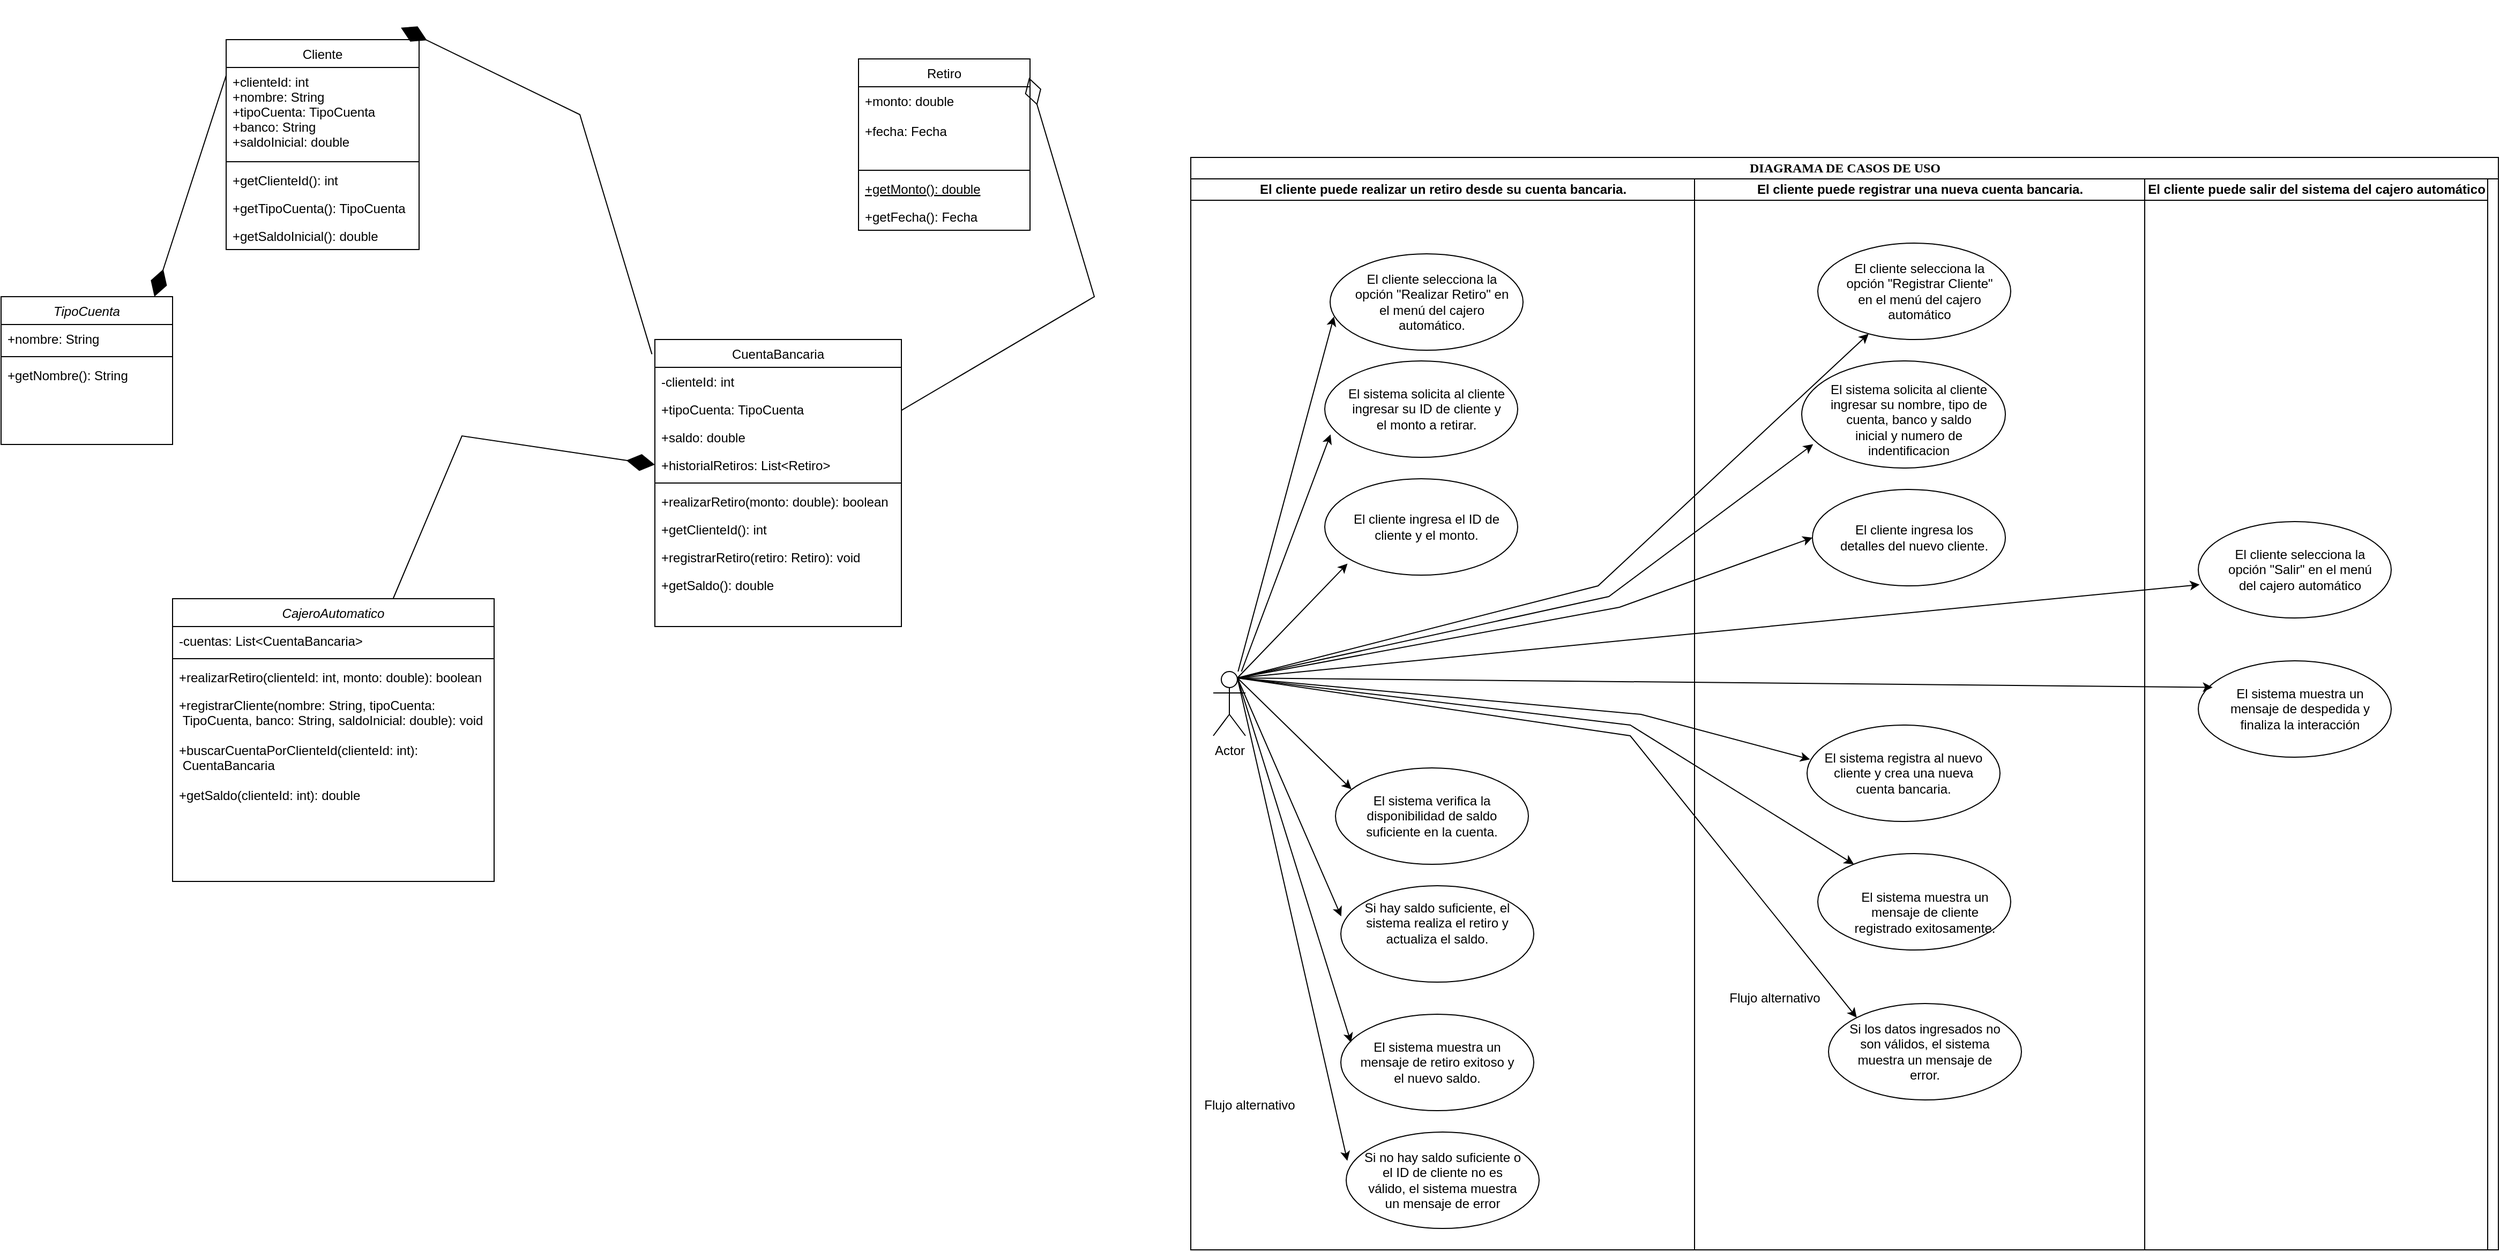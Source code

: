 <mxfile version="21.6.8" type="google">
  <diagram id="C5RBs43oDa-KdzZeNtuy" name="Page-1">
    <mxGraphModel grid="1" page="1" gridSize="10" guides="1" tooltips="1" connect="1" arrows="1" fold="1" pageScale="1" pageWidth="827" pageHeight="1169" math="0" shadow="0">
      <root>
        <mxCell id="WIyWlLk6GJQsqaUBKTNV-0" />
        <mxCell id="WIyWlLk6GJQsqaUBKTNV-1" parent="WIyWlLk6GJQsqaUBKTNV-0" />
        <mxCell id="zkfFHV4jXpPFQw0GAbJ--0" value="CajeroAutomatico " style="swimlane;fontStyle=2;align=center;verticalAlign=top;childLayout=stackLayout;horizontal=1;startSize=26;horizontalStack=0;resizeParent=1;resizeLast=0;collapsible=1;marginBottom=0;rounded=0;shadow=0;strokeWidth=1;" vertex="1" parent="WIyWlLk6GJQsqaUBKTNV-1">
          <mxGeometry x="230" y="452" width="300" height="264" as="geometry">
            <mxRectangle x="230" y="140" width="160" height="26" as="alternateBounds" />
          </mxGeometry>
        </mxCell>
        <mxCell id="zkfFHV4jXpPFQw0GAbJ--2" value="-cuentas: List&lt;CuentaBancaria&gt;" style="text;align=left;verticalAlign=top;spacingLeft=4;spacingRight=4;overflow=hidden;rotatable=0;points=[[0,0.5],[1,0.5]];portConstraint=eastwest;rounded=0;shadow=0;html=0;" vertex="1" parent="zkfFHV4jXpPFQw0GAbJ--0">
          <mxGeometry y="26" width="300" height="26" as="geometry" />
        </mxCell>
        <mxCell id="zkfFHV4jXpPFQw0GAbJ--4" value="" style="line;html=1;strokeWidth=1;align=left;verticalAlign=middle;spacingTop=-1;spacingLeft=3;spacingRight=3;rotatable=0;labelPosition=right;points=[];portConstraint=eastwest;" vertex="1" parent="zkfFHV4jXpPFQw0GAbJ--0">
          <mxGeometry y="52" width="300" height="8" as="geometry" />
        </mxCell>
        <mxCell id="zkfFHV4jXpPFQw0GAbJ--5" value="+realizarRetiro(clienteId: int, monto: double): boolean" style="text;align=left;verticalAlign=top;spacingLeft=4;spacingRight=4;overflow=hidden;rotatable=0;points=[[0,0.5],[1,0.5]];portConstraint=eastwest;" vertex="1" parent="zkfFHV4jXpPFQw0GAbJ--0">
          <mxGeometry y="60" width="300" height="26" as="geometry" />
        </mxCell>
        <mxCell id="JEz8RJatp6eYHN0SKF-N-21" value="+registrarCliente(nombre: String, tipoCuenta:&#xa; TipoCuenta, banco: String, saldoInicial: double): void" style="text;align=left;verticalAlign=top;spacingLeft=4;spacingRight=4;overflow=hidden;rotatable=0;points=[[0,0.5],[1,0.5]];portConstraint=eastwest;" vertex="1" parent="zkfFHV4jXpPFQw0GAbJ--0">
          <mxGeometry y="86" width="300" height="42" as="geometry" />
        </mxCell>
        <mxCell id="JEz8RJatp6eYHN0SKF-N-23" value="+buscarCuentaPorClienteId(clienteId: int):&#xa; CuentaBancaria" style="text;align=left;verticalAlign=top;spacingLeft=4;spacingRight=4;overflow=hidden;rotatable=0;points=[[0,0.5],[1,0.5]];portConstraint=eastwest;" vertex="1" parent="zkfFHV4jXpPFQw0GAbJ--0">
          <mxGeometry y="128" width="300" height="42" as="geometry" />
        </mxCell>
        <mxCell id="JEz8RJatp6eYHN0SKF-N-24" value="+getSaldo(clienteId: int): double" style="text;align=left;verticalAlign=top;spacingLeft=4;spacingRight=4;overflow=hidden;rotatable=0;points=[[0,0.5],[1,0.5]];portConstraint=eastwest;" vertex="1" parent="zkfFHV4jXpPFQw0GAbJ--0">
          <mxGeometry y="170" width="300" height="42" as="geometry" />
        </mxCell>
        <mxCell id="zkfFHV4jXpPFQw0GAbJ--6" value="Retiro" style="swimlane;fontStyle=0;align=center;verticalAlign=top;childLayout=stackLayout;horizontal=1;startSize=26;horizontalStack=0;resizeParent=1;resizeLast=0;collapsible=1;marginBottom=0;rounded=0;shadow=0;strokeWidth=1;" vertex="1" parent="WIyWlLk6GJQsqaUBKTNV-1">
          <mxGeometry x="870" y="-52" width="160" height="160" as="geometry">
            <mxRectangle x="130" y="380" width="160" height="26" as="alternateBounds" />
          </mxGeometry>
        </mxCell>
        <mxCell id="zkfFHV4jXpPFQw0GAbJ--7" value="+monto: double&#xa;&#xa;+fecha: Fecha" style="text;align=left;verticalAlign=top;spacingLeft=4;spacingRight=4;overflow=hidden;rotatable=0;points=[[0,0.5],[1,0.5]];portConstraint=eastwest;" vertex="1" parent="zkfFHV4jXpPFQw0GAbJ--6">
          <mxGeometry y="26" width="160" height="74" as="geometry" />
        </mxCell>
        <mxCell id="zkfFHV4jXpPFQw0GAbJ--9" value="" style="line;html=1;strokeWidth=1;align=left;verticalAlign=middle;spacingTop=-1;spacingLeft=3;spacingRight=3;rotatable=0;labelPosition=right;points=[];portConstraint=eastwest;" vertex="1" parent="zkfFHV4jXpPFQw0GAbJ--6">
          <mxGeometry y="100" width="160" height="8" as="geometry" />
        </mxCell>
        <mxCell id="zkfFHV4jXpPFQw0GAbJ--10" value="+getMonto(): double" style="text;align=left;verticalAlign=top;spacingLeft=4;spacingRight=4;overflow=hidden;rotatable=0;points=[[0,0.5],[1,0.5]];portConstraint=eastwest;fontStyle=4" vertex="1" parent="zkfFHV4jXpPFQw0GAbJ--6">
          <mxGeometry y="108" width="160" height="26" as="geometry" />
        </mxCell>
        <mxCell id="zkfFHV4jXpPFQw0GAbJ--11" value="+getFecha(): Fecha" style="text;align=left;verticalAlign=top;spacingLeft=4;spacingRight=4;overflow=hidden;rotatable=0;points=[[0,0.5],[1,0.5]];portConstraint=eastwest;" vertex="1" parent="zkfFHV4jXpPFQw0GAbJ--6">
          <mxGeometry y="134" width="160" height="26" as="geometry" />
        </mxCell>
        <mxCell id="zkfFHV4jXpPFQw0GAbJ--13" value="Cliente " style="swimlane;fontStyle=0;align=center;verticalAlign=top;childLayout=stackLayout;horizontal=1;startSize=26;horizontalStack=0;resizeParent=1;resizeLast=0;collapsible=1;marginBottom=0;rounded=0;shadow=0;strokeWidth=1;" vertex="1" parent="WIyWlLk6GJQsqaUBKTNV-1">
          <mxGeometry x="280" y="-70" width="180" height="196" as="geometry">
            <mxRectangle x="340" y="380" width="170" height="26" as="alternateBounds" />
          </mxGeometry>
        </mxCell>
        <mxCell id="zkfFHV4jXpPFQw0GAbJ--14" value="+clienteId: int&#xa;+nombre: String&#xa;+tipoCuenta: TipoCuenta&#xa;+banco: String&#xa;+saldoInicial: double" style="text;align=left;verticalAlign=top;spacingLeft=4;spacingRight=4;overflow=hidden;rotatable=0;points=[[0,0.5],[1,0.5]];portConstraint=eastwest;" vertex="1" parent="zkfFHV4jXpPFQw0GAbJ--13">
          <mxGeometry y="26" width="180" height="84" as="geometry" />
        </mxCell>
        <mxCell id="zkfFHV4jXpPFQw0GAbJ--15" value="" style="line;html=1;strokeWidth=1;align=left;verticalAlign=middle;spacingTop=-1;spacingLeft=3;spacingRight=3;rotatable=0;labelPosition=right;points=[];portConstraint=eastwest;" vertex="1" parent="zkfFHV4jXpPFQw0GAbJ--13">
          <mxGeometry y="110" width="180" height="8" as="geometry" />
        </mxCell>
        <mxCell id="JEz8RJatp6eYHN0SKF-N-15" value="+getClienteId(): int" style="text;align=left;verticalAlign=top;spacingLeft=4;spacingRight=4;overflow=hidden;rotatable=0;points=[[0,0.5],[1,0.5]];portConstraint=eastwest;" vertex="1" parent="zkfFHV4jXpPFQw0GAbJ--13">
          <mxGeometry y="118" width="180" height="26" as="geometry" />
        </mxCell>
        <mxCell id="JEz8RJatp6eYHN0SKF-N-16" value="+getTipoCuenta(): TipoCuenta" style="text;align=left;verticalAlign=top;spacingLeft=4;spacingRight=4;overflow=hidden;rotatable=0;points=[[0,0.5],[1,0.5]];portConstraint=eastwest;" vertex="1" parent="zkfFHV4jXpPFQw0GAbJ--13">
          <mxGeometry y="144" width="180" height="26" as="geometry" />
        </mxCell>
        <mxCell id="JEz8RJatp6eYHN0SKF-N-17" value="+getSaldoInicial(): double" style="text;align=left;verticalAlign=top;spacingLeft=4;spacingRight=4;overflow=hidden;rotatable=0;points=[[0,0.5],[1,0.5]];portConstraint=eastwest;" vertex="1" parent="zkfFHV4jXpPFQw0GAbJ--13">
          <mxGeometry y="170" width="180" height="26" as="geometry" />
        </mxCell>
        <mxCell id="zkfFHV4jXpPFQw0GAbJ--17" value="CuentaBancaria" style="swimlane;fontStyle=0;align=center;verticalAlign=top;childLayout=stackLayout;horizontal=1;startSize=26;horizontalStack=0;resizeParent=1;resizeLast=0;collapsible=1;marginBottom=0;rounded=0;shadow=0;strokeWidth=1;" vertex="1" parent="WIyWlLk6GJQsqaUBKTNV-1">
          <mxGeometry x="680" y="210" width="230" height="268" as="geometry">
            <mxRectangle x="550" y="140" width="160" height="26" as="alternateBounds" />
          </mxGeometry>
        </mxCell>
        <mxCell id="zkfFHV4jXpPFQw0GAbJ--18" value="-clienteId: int" style="text;align=left;verticalAlign=top;spacingLeft=4;spacingRight=4;overflow=hidden;rotatable=0;points=[[0,0.5],[1,0.5]];portConstraint=eastwest;" vertex="1" parent="zkfFHV4jXpPFQw0GAbJ--17">
          <mxGeometry y="26" width="230" height="26" as="geometry" />
        </mxCell>
        <mxCell id="zkfFHV4jXpPFQw0GAbJ--19" value="+tipoCuenta: TipoCuenta" style="text;align=left;verticalAlign=top;spacingLeft=4;spacingRight=4;overflow=hidden;rotatable=0;points=[[0,0.5],[1,0.5]];portConstraint=eastwest;rounded=0;shadow=0;html=0;" vertex="1" parent="zkfFHV4jXpPFQw0GAbJ--17">
          <mxGeometry y="52" width="230" height="26" as="geometry" />
        </mxCell>
        <mxCell id="zkfFHV4jXpPFQw0GAbJ--20" value="+saldo: double" style="text;align=left;verticalAlign=top;spacingLeft=4;spacingRight=4;overflow=hidden;rotatable=0;points=[[0,0.5],[1,0.5]];portConstraint=eastwest;rounded=0;shadow=0;html=0;" vertex="1" parent="zkfFHV4jXpPFQw0GAbJ--17">
          <mxGeometry y="78" width="230" height="26" as="geometry" />
        </mxCell>
        <mxCell id="zkfFHV4jXpPFQw0GAbJ--21" value="+historialRetiros: List&lt;Retiro&gt;" style="text;align=left;verticalAlign=top;spacingLeft=4;spacingRight=4;overflow=hidden;rotatable=0;points=[[0,0.5],[1,0.5]];portConstraint=eastwest;rounded=0;shadow=0;html=0;" vertex="1" parent="zkfFHV4jXpPFQw0GAbJ--17">
          <mxGeometry y="104" width="230" height="26" as="geometry" />
        </mxCell>
        <mxCell id="zkfFHV4jXpPFQw0GAbJ--23" value="" style="line;html=1;strokeWidth=1;align=left;verticalAlign=middle;spacingTop=-1;spacingLeft=3;spacingRight=3;rotatable=0;labelPosition=right;points=[];portConstraint=eastwest;" vertex="1" parent="zkfFHV4jXpPFQw0GAbJ--17">
          <mxGeometry y="130" width="230" height="8" as="geometry" />
        </mxCell>
        <mxCell id="zkfFHV4jXpPFQw0GAbJ--24" value="+realizarRetiro(monto: double): boolean" style="text;align=left;verticalAlign=top;spacingLeft=4;spacingRight=4;overflow=hidden;rotatable=0;points=[[0,0.5],[1,0.5]];portConstraint=eastwest;" vertex="1" parent="zkfFHV4jXpPFQw0GAbJ--17">
          <mxGeometry y="138" width="230" height="26" as="geometry" />
        </mxCell>
        <mxCell id="zkfFHV4jXpPFQw0GAbJ--25" value="+getClienteId(): int" style="text;align=left;verticalAlign=top;spacingLeft=4;spacingRight=4;overflow=hidden;rotatable=0;points=[[0,0.5],[1,0.5]];portConstraint=eastwest;" vertex="1" parent="zkfFHV4jXpPFQw0GAbJ--17">
          <mxGeometry y="164" width="230" height="26" as="geometry" />
        </mxCell>
        <mxCell id="JEz8RJatp6eYHN0SKF-N-19" value="+registrarRetiro(retiro: Retiro): void" style="text;align=left;verticalAlign=top;spacingLeft=4;spacingRight=4;overflow=hidden;rotatable=0;points=[[0,0.5],[1,0.5]];portConstraint=eastwest;" vertex="1" parent="zkfFHV4jXpPFQw0GAbJ--17">
          <mxGeometry y="190" width="230" height="26" as="geometry" />
        </mxCell>
        <mxCell id="JEz8RJatp6eYHN0SKF-N-20" value="+getSaldo(): double" style="text;align=left;verticalAlign=top;spacingLeft=4;spacingRight=4;overflow=hidden;rotatable=0;points=[[0,0.5],[1,0.5]];portConstraint=eastwest;" vertex="1" parent="zkfFHV4jXpPFQw0GAbJ--17">
          <mxGeometry y="216" width="230" height="26" as="geometry" />
        </mxCell>
        <mxCell id="JEz8RJatp6eYHN0SKF-N-2" value="" style="endArrow=diamondThin;endFill=1;endSize=24;html=1;rounded=0;" edge="1" parent="WIyWlLk6GJQsqaUBKTNV-1" source="zkfFHV4jXpPFQw0GAbJ--0" target="zkfFHV4jXpPFQw0GAbJ--17">
          <mxGeometry width="160" relative="1" as="geometry">
            <mxPoint x="330" y="220" as="sourcePoint" />
            <mxPoint x="490" y="220" as="targetPoint" />
            <Array as="points">
              <mxPoint x="500" y="300" />
            </Array>
          </mxGeometry>
        </mxCell>
        <mxCell id="JEz8RJatp6eYHN0SKF-N-3" value="" style="endArrow=diamondThin;endFill=1;endSize=24;html=1;rounded=0;exitX=-0.012;exitY=0.051;exitDx=0;exitDy=0;exitPerimeter=0;entryX=0.906;entryY=-0.057;entryDx=0;entryDy=0;entryPerimeter=0;" edge="1" parent="WIyWlLk6GJQsqaUBKTNV-1" source="zkfFHV4jXpPFQw0GAbJ--17" target="zkfFHV4jXpPFQw0GAbJ--13">
          <mxGeometry width="160" relative="1" as="geometry">
            <mxPoint x="330" y="220" as="sourcePoint" />
            <mxPoint x="490" y="220" as="targetPoint" />
            <Array as="points">
              <mxPoint x="610" />
            </Array>
          </mxGeometry>
        </mxCell>
        <mxCell id="JEz8RJatp6eYHN0SKF-N-4" value="" style="endArrow=diamondThin;endFill=0;endSize=24;html=1;rounded=0;entryX=0.994;entryY=0.109;entryDx=0;entryDy=0;entryPerimeter=0;" edge="1" parent="WIyWlLk6GJQsqaUBKTNV-1" source="zkfFHV4jXpPFQw0GAbJ--17" target="zkfFHV4jXpPFQw0GAbJ--6">
          <mxGeometry width="160" relative="1" as="geometry">
            <mxPoint x="330" y="220" as="sourcePoint" />
            <mxPoint x="490" y="220" as="targetPoint" />
            <Array as="points">
              <mxPoint x="1090" y="170" />
            </Array>
          </mxGeometry>
        </mxCell>
        <mxCell id="JEz8RJatp6eYHN0SKF-N-5" value="TipoCuenta" style="swimlane;fontStyle=2;align=center;verticalAlign=top;childLayout=stackLayout;horizontal=1;startSize=26;horizontalStack=0;resizeParent=1;resizeLast=0;collapsible=1;marginBottom=0;rounded=0;shadow=0;strokeWidth=1;" vertex="1" parent="WIyWlLk6GJQsqaUBKTNV-1">
          <mxGeometry x="70" y="170" width="160" height="138" as="geometry">
            <mxRectangle x="230" y="140" width="160" height="26" as="alternateBounds" />
          </mxGeometry>
        </mxCell>
        <mxCell id="JEz8RJatp6eYHN0SKF-N-6" value="+nombre: String" style="text;align=left;verticalAlign=top;spacingLeft=4;spacingRight=4;overflow=hidden;rotatable=0;points=[[0,0.5],[1,0.5]];portConstraint=eastwest;" vertex="1" parent="JEz8RJatp6eYHN0SKF-N-5">
          <mxGeometry y="26" width="160" height="26" as="geometry" />
        </mxCell>
        <mxCell id="JEz8RJatp6eYHN0SKF-N-9" value="" style="line;html=1;strokeWidth=1;align=left;verticalAlign=middle;spacingTop=-1;spacingLeft=3;spacingRight=3;rotatable=0;labelPosition=right;points=[];portConstraint=eastwest;" vertex="1" parent="JEz8RJatp6eYHN0SKF-N-5">
          <mxGeometry y="52" width="160" height="8" as="geometry" />
        </mxCell>
        <mxCell id="JEz8RJatp6eYHN0SKF-N-10" value="+getNombre(): String" style="text;align=left;verticalAlign=top;spacingLeft=4;spacingRight=4;overflow=hidden;rotatable=0;points=[[0,0.5],[1,0.5]];portConstraint=eastwest;" vertex="1" parent="JEz8RJatp6eYHN0SKF-N-5">
          <mxGeometry y="60" width="160" height="26" as="geometry" />
        </mxCell>
        <mxCell id="JEz8RJatp6eYHN0SKF-N-11" value="" style="endArrow=diamondThin;endFill=1;endSize=24;html=1;rounded=0;exitX=0;exitY=0.171;exitDx=0;exitDy=0;exitPerimeter=0;entryX=0.894;entryY=0;entryDx=0;entryDy=0;entryPerimeter=0;" edge="1" parent="WIyWlLk6GJQsqaUBKTNV-1" source="zkfFHV4jXpPFQw0GAbJ--13" target="JEz8RJatp6eYHN0SKF-N-5">
          <mxGeometry width="160" relative="1" as="geometry">
            <mxPoint x="330" y="220" as="sourcePoint" />
            <mxPoint x="490" y="220" as="targetPoint" />
          </mxGeometry>
        </mxCell>
        <mxCell id="y2K5wVpXDwE_jVe6DnLH-62" value="DIAGRAMA DE CASOS DE USO" style="swimlane;html=1;childLayout=stackLayout;startSize=20;rounded=0;shadow=0;comic=0;labelBackgroundColor=none;strokeWidth=1;fontFamily=Verdana;fontSize=12;align=center;" vertex="1" parent="WIyWlLk6GJQsqaUBKTNV-1">
          <mxGeometry x="1180" y="40" width="1220" height="1020" as="geometry" />
        </mxCell>
        <mxCell id="y2K5wVpXDwE_jVe6DnLH-63" value="El cliente puede realizar un retiro desde su cuenta bancaria." style="swimlane;html=1;startSize=20;" vertex="1" parent="y2K5wVpXDwE_jVe6DnLH-62">
          <mxGeometry y="20" width="470" height="1000" as="geometry" />
        </mxCell>
        <mxCell id="y2K5wVpXDwE_jVe6DnLH-125" value="Actor" style="shape=umlActor;verticalLabelPosition=bottom;verticalAlign=top;html=1;outlineConnect=0;" vertex="1" parent="y2K5wVpXDwE_jVe6DnLH-63">
          <mxGeometry x="21" y="460" width="30" height="60" as="geometry" />
        </mxCell>
        <mxCell id="y2K5wVpXDwE_jVe6DnLH-129" value="" style="ellipse;whiteSpace=wrap;html=1;" vertex="1" parent="y2K5wVpXDwE_jVe6DnLH-63">
          <mxGeometry x="130" y="70" width="180" height="90" as="geometry" />
        </mxCell>
        <mxCell id="y2K5wVpXDwE_jVe6DnLH-130" value="El cliente selecciona la opción &quot;Realizar Retiro&quot; en el menú del cajero automático." style="text;html=1;strokeColor=none;fillColor=none;align=center;verticalAlign=middle;whiteSpace=wrap;rounded=0;" vertex="1" parent="y2K5wVpXDwE_jVe6DnLH-63">
          <mxGeometry x="150" y="100" width="150" height="30" as="geometry" />
        </mxCell>
        <mxCell id="y2K5wVpXDwE_jVe6DnLH-131" value="" style="ellipse;whiteSpace=wrap;html=1;" vertex="1" parent="y2K5wVpXDwE_jVe6DnLH-63">
          <mxGeometry x="125" y="170" width="180" height="90" as="geometry" />
        </mxCell>
        <mxCell id="y2K5wVpXDwE_jVe6DnLH-132" value="El sistema solicita al cliente ingresar su ID de cliente y el monto a retirar." style="text;html=1;strokeColor=none;fillColor=none;align=center;verticalAlign=middle;whiteSpace=wrap;rounded=0;" vertex="1" parent="y2K5wVpXDwE_jVe6DnLH-63">
          <mxGeometry x="145" y="200" width="150" height="30" as="geometry" />
        </mxCell>
        <mxCell id="y2K5wVpXDwE_jVe6DnLH-133" value="" style="ellipse;whiteSpace=wrap;html=1;" vertex="1" parent="y2K5wVpXDwE_jVe6DnLH-63">
          <mxGeometry x="125" y="280" width="180" height="90" as="geometry" />
        </mxCell>
        <mxCell id="y2K5wVpXDwE_jVe6DnLH-134" value="El cliente ingresa el ID de cliente y el monto." style="text;html=1;strokeColor=none;fillColor=none;align=center;verticalAlign=middle;whiteSpace=wrap;rounded=0;" vertex="1" parent="y2K5wVpXDwE_jVe6DnLH-63">
          <mxGeometry x="145" y="310" width="150" height="30" as="geometry" />
        </mxCell>
        <mxCell id="y2K5wVpXDwE_jVe6DnLH-136" value="" style="ellipse;whiteSpace=wrap;html=1;" vertex="1" parent="y2K5wVpXDwE_jVe6DnLH-63">
          <mxGeometry x="135" y="550" width="180" height="90" as="geometry" />
        </mxCell>
        <mxCell id="y2K5wVpXDwE_jVe6DnLH-137" value="El sistema verifica la disponibilidad de saldo suficiente en la cuenta." style="text;html=1;strokeColor=none;fillColor=none;align=center;verticalAlign=middle;whiteSpace=wrap;rounded=0;" vertex="1" parent="y2K5wVpXDwE_jVe6DnLH-63">
          <mxGeometry x="150" y="580" width="150" height="30" as="geometry" />
        </mxCell>
        <mxCell id="y2K5wVpXDwE_jVe6DnLH-138" value="" style="ellipse;whiteSpace=wrap;html=1;" vertex="1" parent="y2K5wVpXDwE_jVe6DnLH-63">
          <mxGeometry x="140" y="660" width="180" height="90" as="geometry" />
        </mxCell>
        <mxCell id="y2K5wVpXDwE_jVe6DnLH-141" value="Si hay saldo suficiente, el sistema realiza el retiro y actualiza el saldo." style="text;html=1;strokeColor=none;fillColor=none;align=center;verticalAlign=middle;whiteSpace=wrap;rounded=0;" vertex="1" parent="y2K5wVpXDwE_jVe6DnLH-63">
          <mxGeometry x="155" y="680" width="150" height="30" as="geometry" />
        </mxCell>
        <mxCell id="y2K5wVpXDwE_jVe6DnLH-142" value="" style="ellipse;whiteSpace=wrap;html=1;" vertex="1" parent="y2K5wVpXDwE_jVe6DnLH-63">
          <mxGeometry x="140" y="780" width="180" height="90" as="geometry" />
        </mxCell>
        <mxCell id="y2K5wVpXDwE_jVe6DnLH-143" value="El sistema muestra un mensaje de retiro exitoso y el nuevo saldo." style="text;html=1;strokeColor=none;fillColor=none;align=center;verticalAlign=middle;whiteSpace=wrap;rounded=0;" vertex="1" parent="y2K5wVpXDwE_jVe6DnLH-63">
          <mxGeometry x="155" y="810" width="150" height="30" as="geometry" />
        </mxCell>
        <mxCell id="y2K5wVpXDwE_jVe6DnLH-144" value="" style="ellipse;whiteSpace=wrap;html=1;" vertex="1" parent="y2K5wVpXDwE_jVe6DnLH-63">
          <mxGeometry x="145" y="890" width="180" height="90" as="geometry" />
        </mxCell>
        <mxCell id="y2K5wVpXDwE_jVe6DnLH-145" value="Flujo alternativo" style="text;html=1;strokeColor=none;fillColor=none;align=center;verticalAlign=middle;whiteSpace=wrap;rounded=0;" vertex="1" parent="y2K5wVpXDwE_jVe6DnLH-63">
          <mxGeometry x="-20" y="850" width="150" height="30" as="geometry" />
        </mxCell>
        <mxCell id="y2K5wVpXDwE_jVe6DnLH-146" value="Si no hay saldo suficiente o el ID de cliente no es válido, el sistema muestra un mensaje de error" style="text;html=1;strokeColor=none;fillColor=none;align=center;verticalAlign=middle;whiteSpace=wrap;rounded=0;" vertex="1" parent="y2K5wVpXDwE_jVe6DnLH-63">
          <mxGeometry x="160" y="920" width="150" height="30" as="geometry" />
        </mxCell>
        <mxCell id="y2K5wVpXDwE_jVe6DnLH-286" value="" style="endArrow=classic;html=1;rounded=0;entryX=0.02;entryY=0.651;entryDx=0;entryDy=0;entryPerimeter=0;" edge="1" parent="y2K5wVpXDwE_jVe6DnLH-63" source="y2K5wVpXDwE_jVe6DnLH-125" target="y2K5wVpXDwE_jVe6DnLH-129">
          <mxGeometry width="50" height="50" relative="1" as="geometry">
            <mxPoint x="370" y="210" as="sourcePoint" />
            <mxPoint x="420" y="160" as="targetPoint" />
          </mxGeometry>
        </mxCell>
        <mxCell id="y2K5wVpXDwE_jVe6DnLH-287" value="" style="endArrow=classic;html=1;rounded=0;entryX=0.03;entryY=0.762;entryDx=0;entryDy=0;entryPerimeter=0;" edge="1" parent="y2K5wVpXDwE_jVe6DnLH-63" source="y2K5wVpXDwE_jVe6DnLH-125" target="y2K5wVpXDwE_jVe6DnLH-131">
          <mxGeometry width="50" height="50" relative="1" as="geometry">
            <mxPoint x="370" y="330" as="sourcePoint" />
            <mxPoint x="420" y="280" as="targetPoint" />
          </mxGeometry>
        </mxCell>
        <mxCell id="y2K5wVpXDwE_jVe6DnLH-288" value="" style="endArrow=classic;html=1;rounded=0;exitX=0.75;exitY=0.1;exitDx=0;exitDy=0;exitPerimeter=0;entryX=0.118;entryY=0.88;entryDx=0;entryDy=0;entryPerimeter=0;" edge="1" parent="y2K5wVpXDwE_jVe6DnLH-63" source="y2K5wVpXDwE_jVe6DnLH-125" target="y2K5wVpXDwE_jVe6DnLH-133">
          <mxGeometry width="50" height="50" relative="1" as="geometry">
            <mxPoint x="370" y="360" as="sourcePoint" />
            <mxPoint x="420" y="310" as="targetPoint" />
          </mxGeometry>
        </mxCell>
        <mxCell id="y2K5wVpXDwE_jVe6DnLH-289" value="" style="endArrow=classic;html=1;rounded=0;exitX=0.75;exitY=0.1;exitDx=0;exitDy=0;exitPerimeter=0;entryX=0.083;entryY=0.222;entryDx=0;entryDy=0;entryPerimeter=0;" edge="1" parent="y2K5wVpXDwE_jVe6DnLH-63" source="y2K5wVpXDwE_jVe6DnLH-125" target="y2K5wVpXDwE_jVe6DnLH-136">
          <mxGeometry width="50" height="50" relative="1" as="geometry">
            <mxPoint x="370" y="520" as="sourcePoint" />
            <mxPoint x="420" y="470" as="targetPoint" />
          </mxGeometry>
        </mxCell>
        <mxCell id="y2K5wVpXDwE_jVe6DnLH-290" value="" style="endArrow=classic;html=1;rounded=0;exitX=0.75;exitY=0.1;exitDx=0;exitDy=0;exitPerimeter=0;entryX=0.002;entryY=0.318;entryDx=0;entryDy=0;entryPerimeter=0;" edge="1" parent="y2K5wVpXDwE_jVe6DnLH-63" source="y2K5wVpXDwE_jVe6DnLH-125" target="y2K5wVpXDwE_jVe6DnLH-138">
          <mxGeometry width="50" height="50" relative="1" as="geometry">
            <mxPoint x="370" y="640" as="sourcePoint" />
            <mxPoint x="420" y="590" as="targetPoint" />
          </mxGeometry>
        </mxCell>
        <mxCell id="y2K5wVpXDwE_jVe6DnLH-291" value="" style="endArrow=classic;html=1;rounded=0;exitX=0.75;exitY=0.1;exitDx=0;exitDy=0;exitPerimeter=0;entryX=0.053;entryY=0.294;entryDx=0;entryDy=0;entryPerimeter=0;" edge="1" parent="y2K5wVpXDwE_jVe6DnLH-63" source="y2K5wVpXDwE_jVe6DnLH-125" target="y2K5wVpXDwE_jVe6DnLH-142">
          <mxGeometry width="50" height="50" relative="1" as="geometry">
            <mxPoint x="370" y="690" as="sourcePoint" />
            <mxPoint x="420" y="640" as="targetPoint" />
          </mxGeometry>
        </mxCell>
        <mxCell id="y2K5wVpXDwE_jVe6DnLH-292" value="" style="endArrow=classic;html=1;rounded=0;exitX=0.75;exitY=0.1;exitDx=0;exitDy=0;exitPerimeter=0;entryX=0.006;entryY=0.299;entryDx=0;entryDy=0;entryPerimeter=0;" edge="1" parent="y2K5wVpXDwE_jVe6DnLH-63" source="y2K5wVpXDwE_jVe6DnLH-125" target="y2K5wVpXDwE_jVe6DnLH-144">
          <mxGeometry width="50" height="50" relative="1" as="geometry">
            <mxPoint x="370" y="640" as="sourcePoint" />
            <mxPoint x="100" y="800" as="targetPoint" />
          </mxGeometry>
        </mxCell>
        <mxCell id="y2K5wVpXDwE_jVe6DnLH-88" value=" El cliente puede registrar una nueva cuenta bancaria." style="swimlane;html=1;startSize=20;" vertex="1" parent="y2K5wVpXDwE_jVe6DnLH-62">
          <mxGeometry x="470" y="20" width="420" height="1000" as="geometry" />
        </mxCell>
        <mxCell id="y2K5wVpXDwE_jVe6DnLH-163" value="" style="ellipse;whiteSpace=wrap;html=1;" vertex="1" parent="y2K5wVpXDwE_jVe6DnLH-88">
          <mxGeometry x="115" y="60" width="180" height="90" as="geometry" />
        </mxCell>
        <mxCell id="y2K5wVpXDwE_jVe6DnLH-164" value="El cliente selecciona la opción &quot;Registrar Cliente&quot; en el menú del cajero automático" style="text;html=1;strokeColor=none;fillColor=none;align=center;verticalAlign=middle;whiteSpace=wrap;rounded=0;" vertex="1" parent="y2K5wVpXDwE_jVe6DnLH-88">
          <mxGeometry x="135" y="90" width="150" height="30" as="geometry" />
        </mxCell>
        <mxCell id="y2K5wVpXDwE_jVe6DnLH-165" value="" style="ellipse;whiteSpace=wrap;html=1;" vertex="1" parent="y2K5wVpXDwE_jVe6DnLH-88">
          <mxGeometry x="100" y="170" width="190" height="100" as="geometry" />
        </mxCell>
        <mxCell id="y2K5wVpXDwE_jVe6DnLH-166" value="El sistema solicita al cliente ingresar su nombre, tipo de cuenta, banco y saldo inicial y numero de indentificacion" style="text;html=1;strokeColor=none;fillColor=none;align=center;verticalAlign=middle;whiteSpace=wrap;rounded=0;" vertex="1" parent="y2K5wVpXDwE_jVe6DnLH-88">
          <mxGeometry x="125" y="210" width="150" height="30" as="geometry" />
        </mxCell>
        <mxCell id="y2K5wVpXDwE_jVe6DnLH-167" value="" style="ellipse;whiteSpace=wrap;html=1;" vertex="1" parent="y2K5wVpXDwE_jVe6DnLH-88">
          <mxGeometry x="110" y="290" width="180" height="90" as="geometry" />
        </mxCell>
        <mxCell id="y2K5wVpXDwE_jVe6DnLH-168" value="El cliente ingresa los detalles del nuevo cliente." style="text;html=1;strokeColor=none;fillColor=none;align=center;verticalAlign=middle;whiteSpace=wrap;rounded=0;" vertex="1" parent="y2K5wVpXDwE_jVe6DnLH-88">
          <mxGeometry x="130" y="320" width="150" height="30" as="geometry" />
        </mxCell>
        <mxCell id="y2K5wVpXDwE_jVe6DnLH-169" value="" style="ellipse;whiteSpace=wrap;html=1;" vertex="1" parent="y2K5wVpXDwE_jVe6DnLH-88">
          <mxGeometry x="105" y="510" width="180" height="90" as="geometry" />
        </mxCell>
        <mxCell id="y2K5wVpXDwE_jVe6DnLH-170" value="El sistema registra al nuevo cliente y crea una nueva cuenta bancaria." style="text;html=1;strokeColor=none;fillColor=none;align=center;verticalAlign=middle;whiteSpace=wrap;rounded=0;" vertex="1" parent="y2K5wVpXDwE_jVe6DnLH-88">
          <mxGeometry x="120" y="540" width="150" height="30" as="geometry" />
        </mxCell>
        <mxCell id="y2K5wVpXDwE_jVe6DnLH-171" value="" style="ellipse;whiteSpace=wrap;html=1;" vertex="1" parent="y2K5wVpXDwE_jVe6DnLH-88">
          <mxGeometry x="115" y="630" width="180" height="90" as="geometry" />
        </mxCell>
        <mxCell id="y2K5wVpXDwE_jVe6DnLH-172" value="El sistema muestra un mensaje de cliente registrado exitosamente." style="text;html=1;strokeColor=none;fillColor=none;align=center;verticalAlign=middle;whiteSpace=wrap;rounded=0;" vertex="1" parent="y2K5wVpXDwE_jVe6DnLH-88">
          <mxGeometry x="140" y="670" width="150" height="30" as="geometry" />
        </mxCell>
        <mxCell id="y2K5wVpXDwE_jVe6DnLH-173" value="" style="ellipse;whiteSpace=wrap;html=1;" vertex="1" parent="y2K5wVpXDwE_jVe6DnLH-88">
          <mxGeometry x="125" y="770" width="180" height="90" as="geometry" />
        </mxCell>
        <mxCell id="y2K5wVpXDwE_jVe6DnLH-174" value="Si los datos ingresados no son válidos, el sistema muestra un mensaje de error." style="text;html=1;strokeColor=none;fillColor=none;align=center;verticalAlign=middle;whiteSpace=wrap;rounded=0;" vertex="1" parent="y2K5wVpXDwE_jVe6DnLH-88">
          <mxGeometry x="140" y="800" width="150" height="30" as="geometry" />
        </mxCell>
        <mxCell id="y2K5wVpXDwE_jVe6DnLH-177" value="Flujo alternativo" style="text;html=1;strokeColor=none;fillColor=none;align=center;verticalAlign=middle;whiteSpace=wrap;rounded=0;" vertex="1" parent="y2K5wVpXDwE_jVe6DnLH-88">
          <mxGeometry y="750" width="150" height="30" as="geometry" />
        </mxCell>
        <mxCell id="y2K5wVpXDwE_jVe6DnLH-225" value="El cliente puede salir del sistema del cajero automático" style="swimlane;html=1;startSize=20;" vertex="1" parent="y2K5wVpXDwE_jVe6DnLH-62">
          <mxGeometry x="890" y="20" width="320" height="1000" as="geometry" />
        </mxCell>
        <mxCell id="y2K5wVpXDwE_jVe6DnLH-261" value="" style="ellipse;whiteSpace=wrap;html=1;" vertex="1" parent="y2K5wVpXDwE_jVe6DnLH-225">
          <mxGeometry x="50" y="320" width="180" height="90" as="geometry" />
        </mxCell>
        <mxCell id="y2K5wVpXDwE_jVe6DnLH-262" value="El cliente selecciona la opción &quot;Salir&quot; en el menú del cajero automático" style="text;html=1;strokeColor=none;fillColor=none;align=center;verticalAlign=middle;whiteSpace=wrap;rounded=0;" vertex="1" parent="y2K5wVpXDwE_jVe6DnLH-225">
          <mxGeometry x="70" y="350" width="150" height="30" as="geometry" />
        </mxCell>
        <mxCell id="y2K5wVpXDwE_jVe6DnLH-263" value="" style="ellipse;whiteSpace=wrap;html=1;" vertex="1" parent="y2K5wVpXDwE_jVe6DnLH-225">
          <mxGeometry x="50" y="450" width="180" height="90" as="geometry" />
        </mxCell>
        <mxCell id="y2K5wVpXDwE_jVe6DnLH-264" value="El sistema muestra un mensaje de despedida y finaliza la interacción" style="text;html=1;strokeColor=none;fillColor=none;align=center;verticalAlign=middle;whiteSpace=wrap;rounded=0;" vertex="1" parent="y2K5wVpXDwE_jVe6DnLH-225">
          <mxGeometry x="70" y="480" width="150" height="30" as="geometry" />
        </mxCell>
        <mxCell id="y2K5wVpXDwE_jVe6DnLH-293" value="" style="endArrow=classic;html=1;rounded=0;exitX=0.75;exitY=0.1;exitDx=0;exitDy=0;exitPerimeter=0;" edge="1" parent="y2K5wVpXDwE_jVe6DnLH-62" source="y2K5wVpXDwE_jVe6DnLH-125" target="y2K5wVpXDwE_jVe6DnLH-163">
          <mxGeometry width="50" height="50" relative="1" as="geometry">
            <mxPoint x="370" y="430" as="sourcePoint" />
            <mxPoint x="420" y="380" as="targetPoint" />
            <Array as="points">
              <mxPoint x="380" y="400" />
            </Array>
          </mxGeometry>
        </mxCell>
        <mxCell id="y2K5wVpXDwE_jVe6DnLH-294" value="" style="endArrow=classic;html=1;rounded=0;exitX=0.75;exitY=0.1;exitDx=0;exitDy=0;exitPerimeter=0;entryX=0.056;entryY=0.778;entryDx=0;entryDy=0;entryPerimeter=0;" edge="1" parent="y2K5wVpXDwE_jVe6DnLH-62" source="y2K5wVpXDwE_jVe6DnLH-125" target="y2K5wVpXDwE_jVe6DnLH-165">
          <mxGeometry width="50" height="50" relative="1" as="geometry">
            <mxPoint x="350" y="400" as="sourcePoint" />
            <mxPoint x="420" y="340" as="targetPoint" />
            <Array as="points">
              <mxPoint x="390" y="410" />
            </Array>
          </mxGeometry>
        </mxCell>
        <mxCell id="y2K5wVpXDwE_jVe6DnLH-295" value="" style="endArrow=classic;html=1;rounded=0;exitX=0.75;exitY=0.1;exitDx=0;exitDy=0;exitPerimeter=0;entryX=0;entryY=0.5;entryDx=0;entryDy=0;" edge="1" parent="y2K5wVpXDwE_jVe6DnLH-62" source="y2K5wVpXDwE_jVe6DnLH-125" target="y2K5wVpXDwE_jVe6DnLH-167">
          <mxGeometry width="50" height="50" relative="1" as="geometry">
            <mxPoint x="370" y="390" as="sourcePoint" />
            <mxPoint x="420" y="340" as="targetPoint" />
            <Array as="points">
              <mxPoint x="400" y="420" />
            </Array>
          </mxGeometry>
        </mxCell>
        <mxCell id="y2K5wVpXDwE_jVe6DnLH-296" value="" style="endArrow=classic;html=1;rounded=0;exitX=0.75;exitY=0.1;exitDx=0;exitDy=0;exitPerimeter=0;entryX=0;entryY=0;entryDx=0;entryDy=0;" edge="1" parent="y2K5wVpXDwE_jVe6DnLH-62" source="y2K5wVpXDwE_jVe6DnLH-125" target="y2K5wVpXDwE_jVe6DnLH-173">
          <mxGeometry width="50" height="50" relative="1" as="geometry">
            <mxPoint x="60" y="490" as="sourcePoint" />
            <mxPoint x="520" y="600" as="targetPoint" />
            <Array as="points">
              <mxPoint x="410" y="540" />
            </Array>
          </mxGeometry>
        </mxCell>
        <mxCell id="y2K5wVpXDwE_jVe6DnLH-297" value="" style="endArrow=classic;html=1;rounded=0;exitX=0.75;exitY=0.1;exitDx=0;exitDy=0;exitPerimeter=0;" edge="1" parent="y2K5wVpXDwE_jVe6DnLH-62" source="y2K5wVpXDwE_jVe6DnLH-125" target="y2K5wVpXDwE_jVe6DnLH-171">
          <mxGeometry width="50" height="50" relative="1" as="geometry">
            <mxPoint x="250" y="620" as="sourcePoint" />
            <mxPoint x="300" y="570" as="targetPoint" />
            <Array as="points">
              <mxPoint x="410" y="530" />
            </Array>
          </mxGeometry>
        </mxCell>
        <mxCell id="y2K5wVpXDwE_jVe6DnLH-298" value="" style="endArrow=classic;html=1;rounded=0;exitX=0.75;exitY=0.1;exitDx=0;exitDy=0;exitPerimeter=0;entryX=0.015;entryY=0.356;entryDx=0;entryDy=0;entryPerimeter=0;" edge="1" parent="y2K5wVpXDwE_jVe6DnLH-62" source="y2K5wVpXDwE_jVe6DnLH-125" target="y2K5wVpXDwE_jVe6DnLH-169">
          <mxGeometry width="50" height="50" relative="1" as="geometry">
            <mxPoint x="250" y="620" as="sourcePoint" />
            <mxPoint x="300" y="570" as="targetPoint" />
            <Array as="points">
              <mxPoint x="420" y="520" />
            </Array>
          </mxGeometry>
        </mxCell>
        <mxCell id="y2K5wVpXDwE_jVe6DnLH-299" value="" style="endArrow=classic;html=1;rounded=0;exitX=0.75;exitY=0.1;exitDx=0;exitDy=0;exitPerimeter=0;entryX=0.007;entryY=0.654;entryDx=0;entryDy=0;entryPerimeter=0;" edge="1" parent="y2K5wVpXDwE_jVe6DnLH-62" source="y2K5wVpXDwE_jVe6DnLH-125" target="y2K5wVpXDwE_jVe6DnLH-261">
          <mxGeometry width="50" height="50" relative="1" as="geometry">
            <mxPoint x="600" y="410" as="sourcePoint" />
            <mxPoint x="650" y="360" as="targetPoint" />
          </mxGeometry>
        </mxCell>
        <mxCell id="y2K5wVpXDwE_jVe6DnLH-300" value="" style="endArrow=classic;html=1;rounded=0;exitX=0.75;exitY=0.1;exitDx=0;exitDy=0;exitPerimeter=0;entryX=0.074;entryY=0.275;entryDx=0;entryDy=0;entryPerimeter=0;" edge="1" parent="y2K5wVpXDwE_jVe6DnLH-62" source="y2K5wVpXDwE_jVe6DnLH-125" target="y2K5wVpXDwE_jVe6DnLH-263">
          <mxGeometry width="50" height="50" relative="1" as="geometry">
            <mxPoint x="510" y="410" as="sourcePoint" />
            <mxPoint x="560" y="360" as="targetPoint" />
            <Array as="points" />
          </mxGeometry>
        </mxCell>
      </root>
    </mxGraphModel>
  </diagram>
</mxfile>
